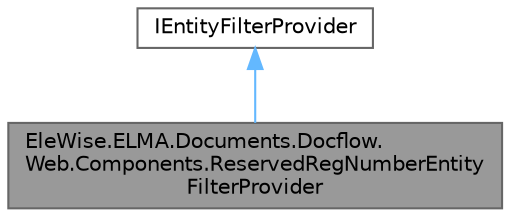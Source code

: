 digraph "EleWise.ELMA.Documents.Docflow.Web.Components.ReservedRegNumberEntityFilterProvider"
{
 // LATEX_PDF_SIZE
  bgcolor="transparent";
  edge [fontname=Helvetica,fontsize=10,labelfontname=Helvetica,labelfontsize=10];
  node [fontname=Helvetica,fontsize=10,shape=box,height=0.2,width=0.4];
  Node1 [id="Node000001",label="EleWise.ELMA.Documents.Docflow.\lWeb.Components.ReservedRegNumberEntity\lFilterProvider",height=0.2,width=0.4,color="gray40", fillcolor="grey60", style="filled", fontcolor="black",tooltip="Провайдер для фильтрации зарезервированными номерами. Отображает зарезервированные номера,..."];
  Node2 -> Node1 [id="edge1_Node000001_Node000002",dir="back",color="steelblue1",style="solid",tooltip=" "];
  Node2 [id="Node000002",label="IEntityFilterProvider",height=0.2,width=0.4,color="gray40", fillcolor="white", style="filled",tooltip=" "];
}
